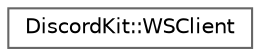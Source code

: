 digraph "Graphical Class Hierarchy"
{
 // LATEX_PDF_SIZE
  bgcolor="transparent";
  edge [fontname=Helvetica,fontsize=10,labelfontname=Helvetica,labelfontsize=10];
  node [fontname=Helvetica,fontsize=10,shape=box,height=0.2,width=0.4];
  rankdir="LR";
  Node0 [id="Node000000",label="DiscordKit::WSClient",height=0.2,width=0.4,color="grey40", fillcolor="white", style="filled",URL="$d1/d0c/classDiscordKit_1_1WSClient.html",tooltip="This class handles a WebSocket connection."];
}
